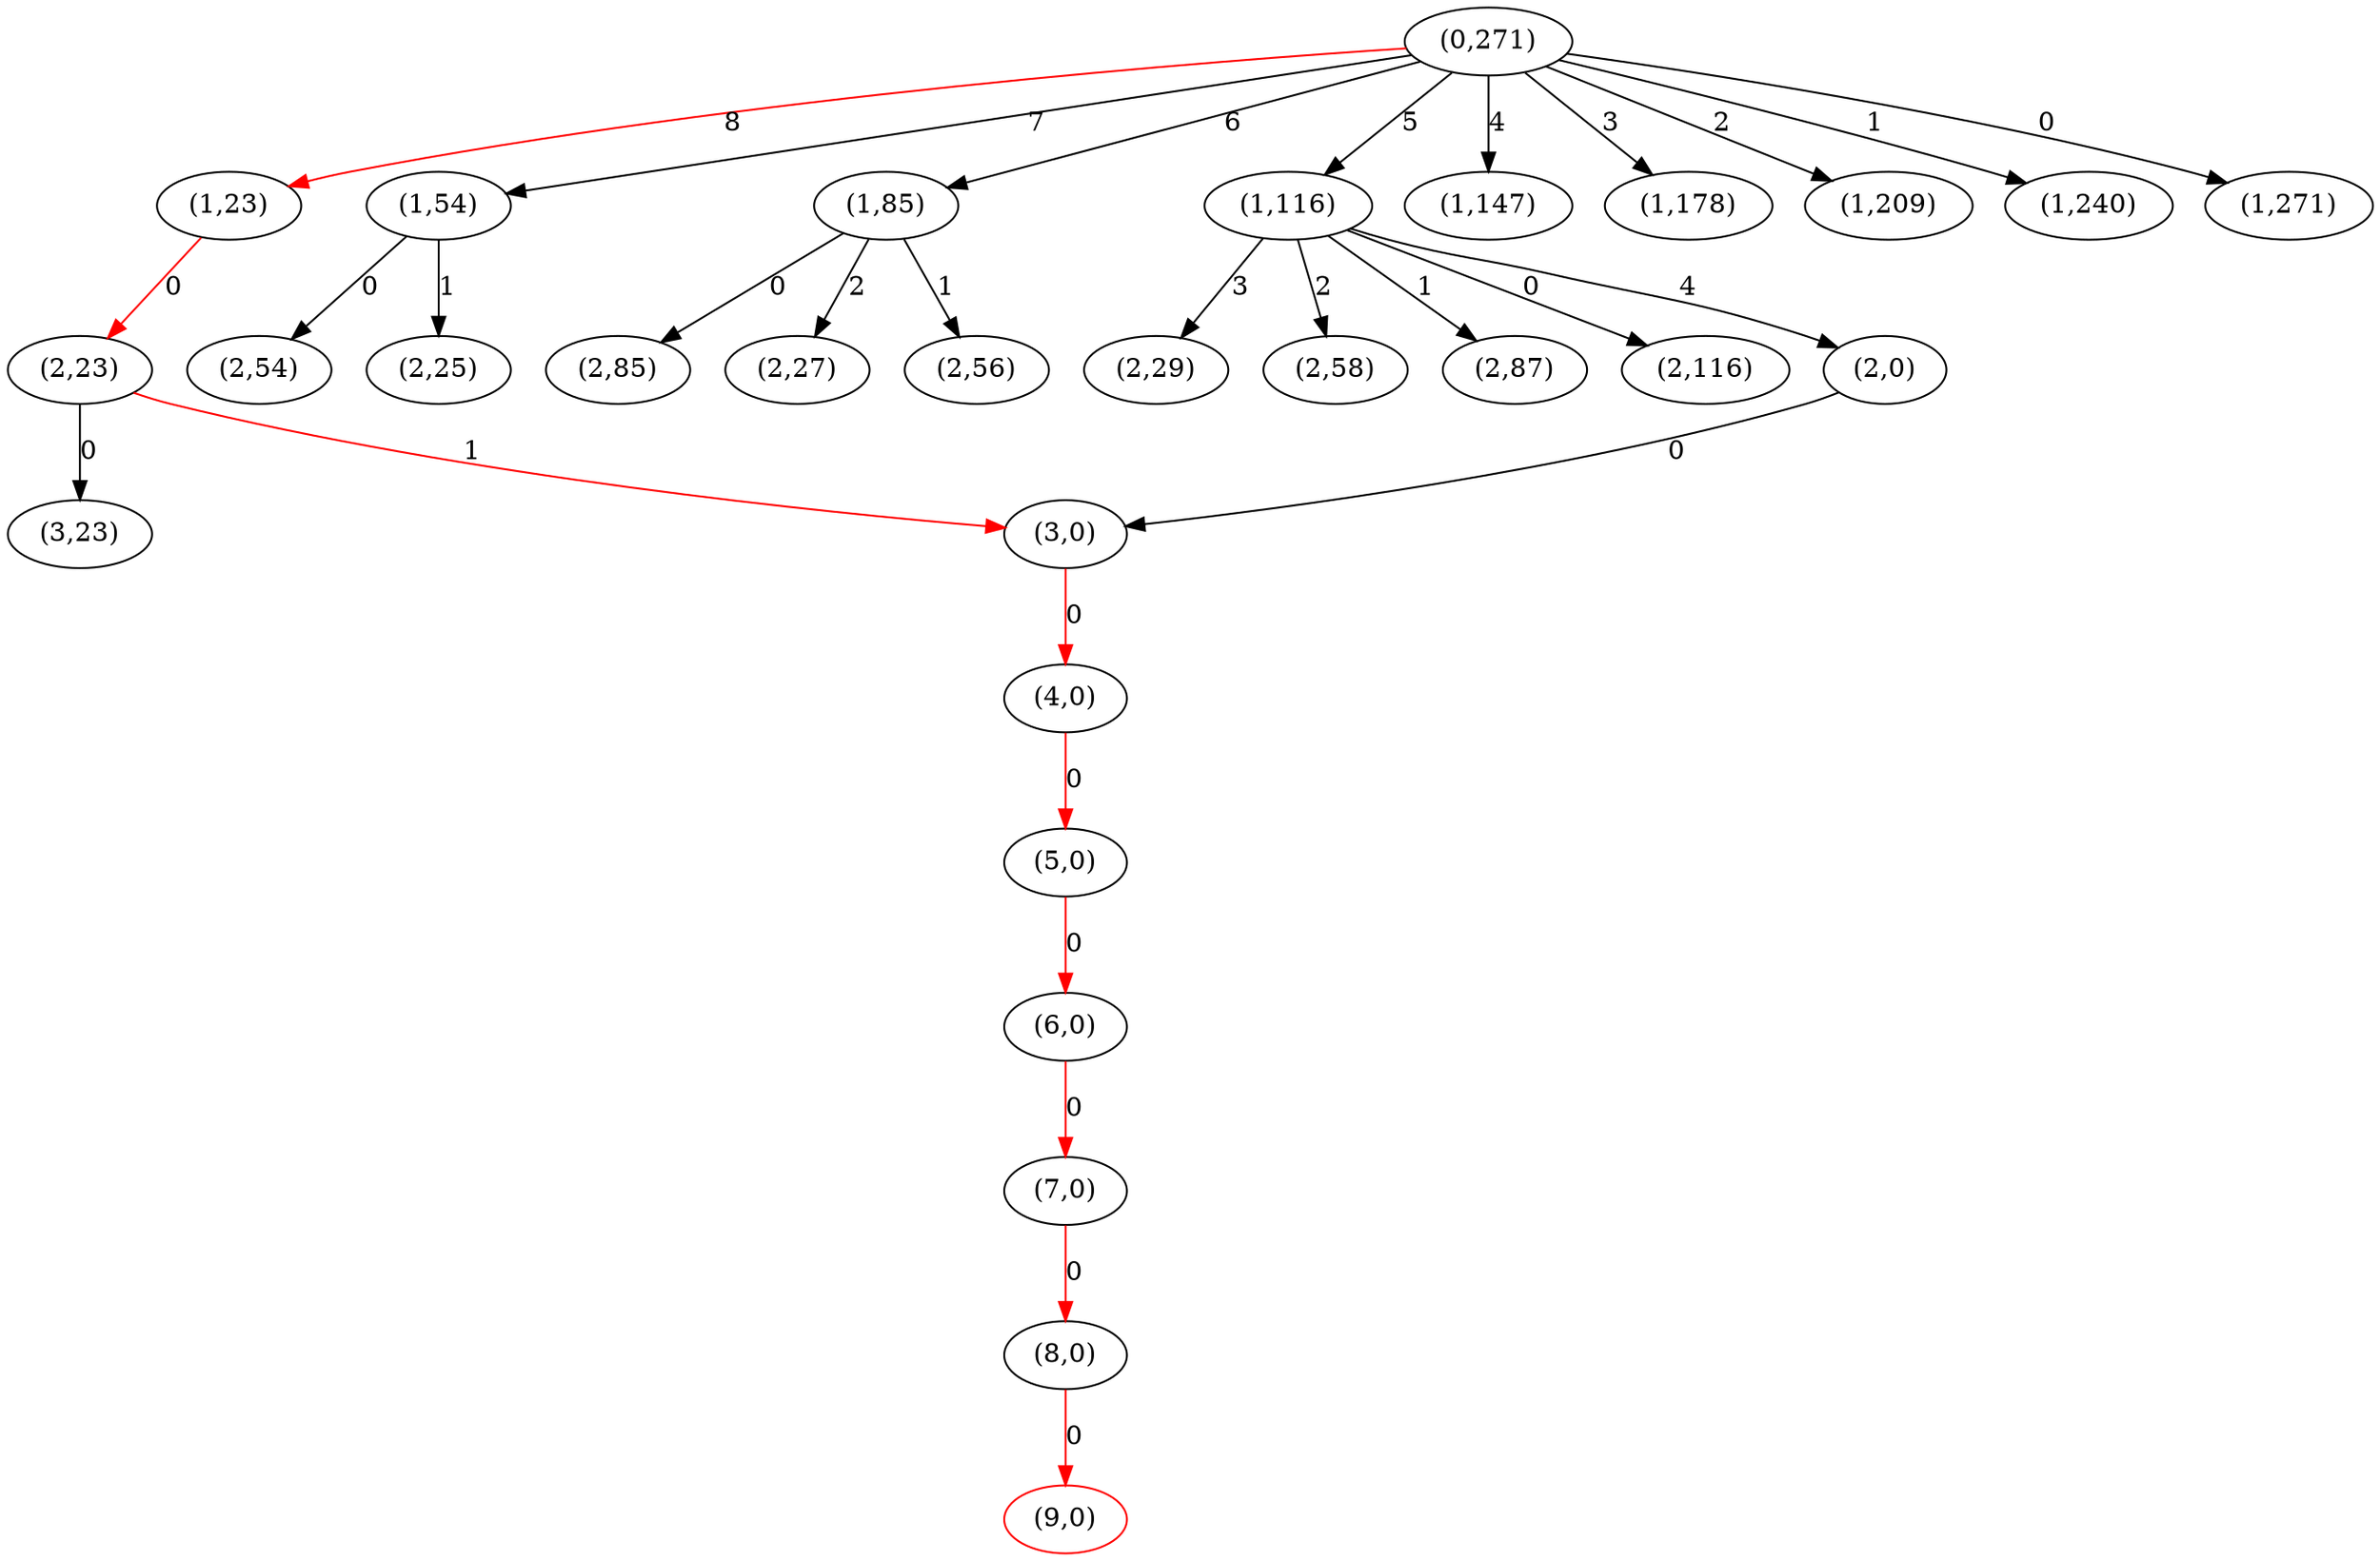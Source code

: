 strict digraph G {
  1 [ label="(0,271)" ];
  2 [ label="(1,23)" ];
  3 [ label="(1,54)" ];
  4 [ label="(1,85)" ];
  5 [ label="(1,116)" ];
  6 [ label="(1,147)" ];
  7 [ label="(1,178)" ];
  8 [ label="(1,209)" ];
  9 [ label="(1,240)" ];
  10 [ label="(1,271)" ];
  11 [ label="(2,23)" ];
  12 [ label="(2,25)" ];
  13 [ label="(2,54)" ];
  14 [ label="(2,27)" ];
  15 [ label="(2,56)" ];
  16 [ label="(2,85)" ];
  17 [ label="(3,0)" ];
  18 [ label="(3,23)" ];
  19 [ label="(2,0)" ];
  20 [ label="(2,29)" ];
  21 [ label="(2,58)" ];
  22 [ label="(2,87)" ];
  23 [ label="(2,116)" ];
  24 [ label="(4,0)" ];
  25 [ label="(5,0)" ];
  26 [ label="(6,0)" ];
  27 [ label="(7,0)" ];
  28 [ label="(8,0)" ];
  29 [ color="red" label="(9,0)" ];
  1 -> 2 [ color="red" label="8" ];
  1 -> 3 [ label="7" ];
  1 -> 4 [ label="6" ];
  1 -> 5 [ label="5" ];
  1 -> 6 [ label="4" ];
  1 -> 7 [ label="3" ];
  1 -> 8 [ label="2" ];
  1 -> 9 [ label="1" ];
  1 -> 10 [ label="0" ];
  2 -> 11 [ color="red" label="0" ];
  3 -> 12 [ label="1" ];
  3 -> 13 [ label="0" ];
  4 -> 14 [ label="2" ];
  4 -> 15 [ label="1" ];
  4 -> 16 [ label="0" ];
  11 -> 17 [ color="red" label="1" ];
  11 -> 18 [ label="0" ];
  5 -> 19 [ label="4" ];
  5 -> 20 [ label="3" ];
  5 -> 21 [ label="2" ];
  5 -> 22 [ label="1" ];
  5 -> 23 [ label="0" ];
  17 -> 24 [ color="red" label="0" ];
  19 -> 17 [ label="0" ];
  24 -> 25 [ color="red" label="0" ];
  25 -> 26 [ color="red" label="0" ];
  26 -> 27 [ color="red" label="0" ];
  27 -> 28 [ color="red" label="0" ];
  28 -> 29 [ color="red" label="0" ];
}

